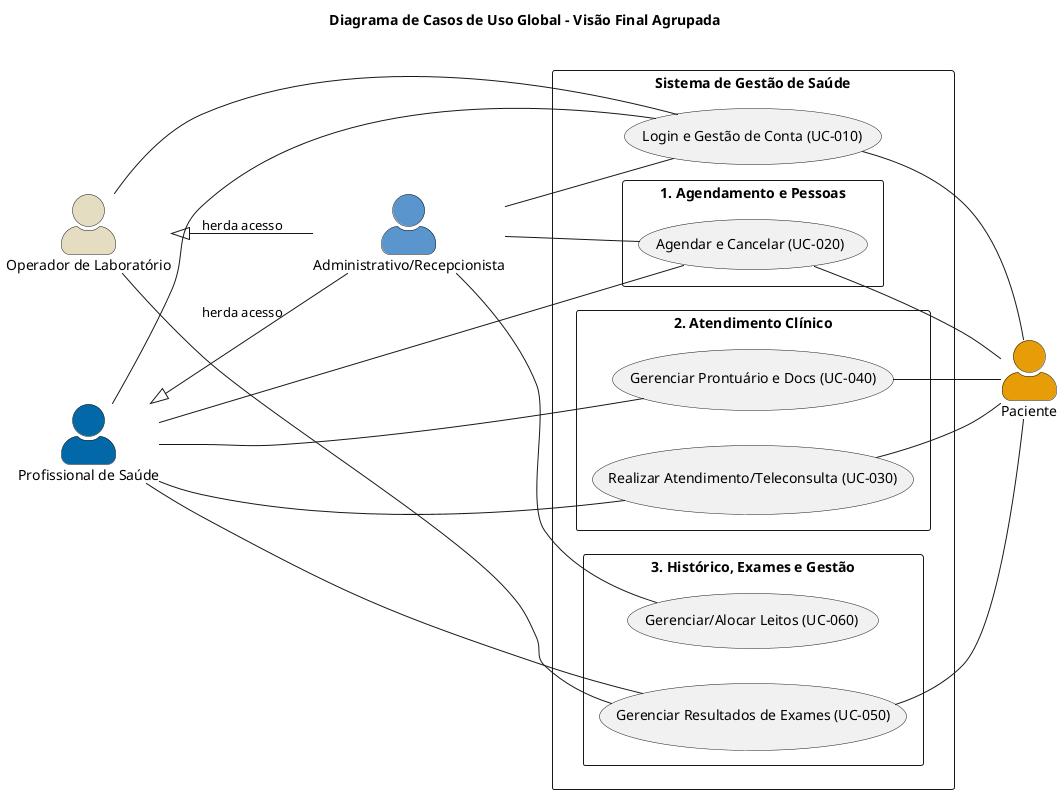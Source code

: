 @startuml Casos_de_Uso_Global_Final

title Diagrama de Casos de Uso Global - Visão Final Agrupada

left to right direction
skinparam packageStyle rectangle
skinparam actorStyle awesome

actor #0368A7 "Profissional de Saúde" as Prof
actor #5A96CD "Administrativo/Recepcionista" as Admin
actor #e4ddc2 "Operador de Laboratório" as Lab

Prof <|-- Admin : herda acesso
Lab <|-- Admin : herda acesso

' Ator à direita
actor #E69D07 Paciente as Pac

rectangle "Sistema de Gestão de Saúde" {

    usecase "Login e Gestão de Conta (UC-010)" as UC_Login

    package "1. Agendamento e Pessoas" {
        usecase "Agendar e Cancelar (UC-020)" as UC_Ag
    }

    package "2. Atendimento Clínico" {
        usecase "Realizar Atendimento/Teleconsulta (UC-030)" as UC_Tele
        usecase "Gerenciar Prontuário e Docs (UC-040)" as UC_ProntDocs
    }

    package "3. Histórico, Exames e Gestão" {
        usecase "Gerenciar Resultados de Exames (UC-050)" as UC_Exames
        usecase "Gerenciar/Alocar Leitos (UC-060)" as UC_Leitos
    }
}


' Login (UC-010)
Prof -- UC_Login
Admin -- UC_Login
Lab -- UC_Login

' Agendamento (UC-020)
Prof -- UC_Ag
Admin -- UC_Ag

' Atendimento (UC-030, UC-040)
Prof -- UC_Tele
Prof -- UC_ProntDocs

' Histórico/Exames/Gestão (UC-050, UC-060)
Prof -- UC_Exames
Admin -- UC_Leitos
Lab -- UC_Exames


UC_Login -- Pac
UC_Ag -- Pac
UC_Tele -- Pac
UC_ProntDocs -- Pac
UC_Exames -- Pac

@enduml